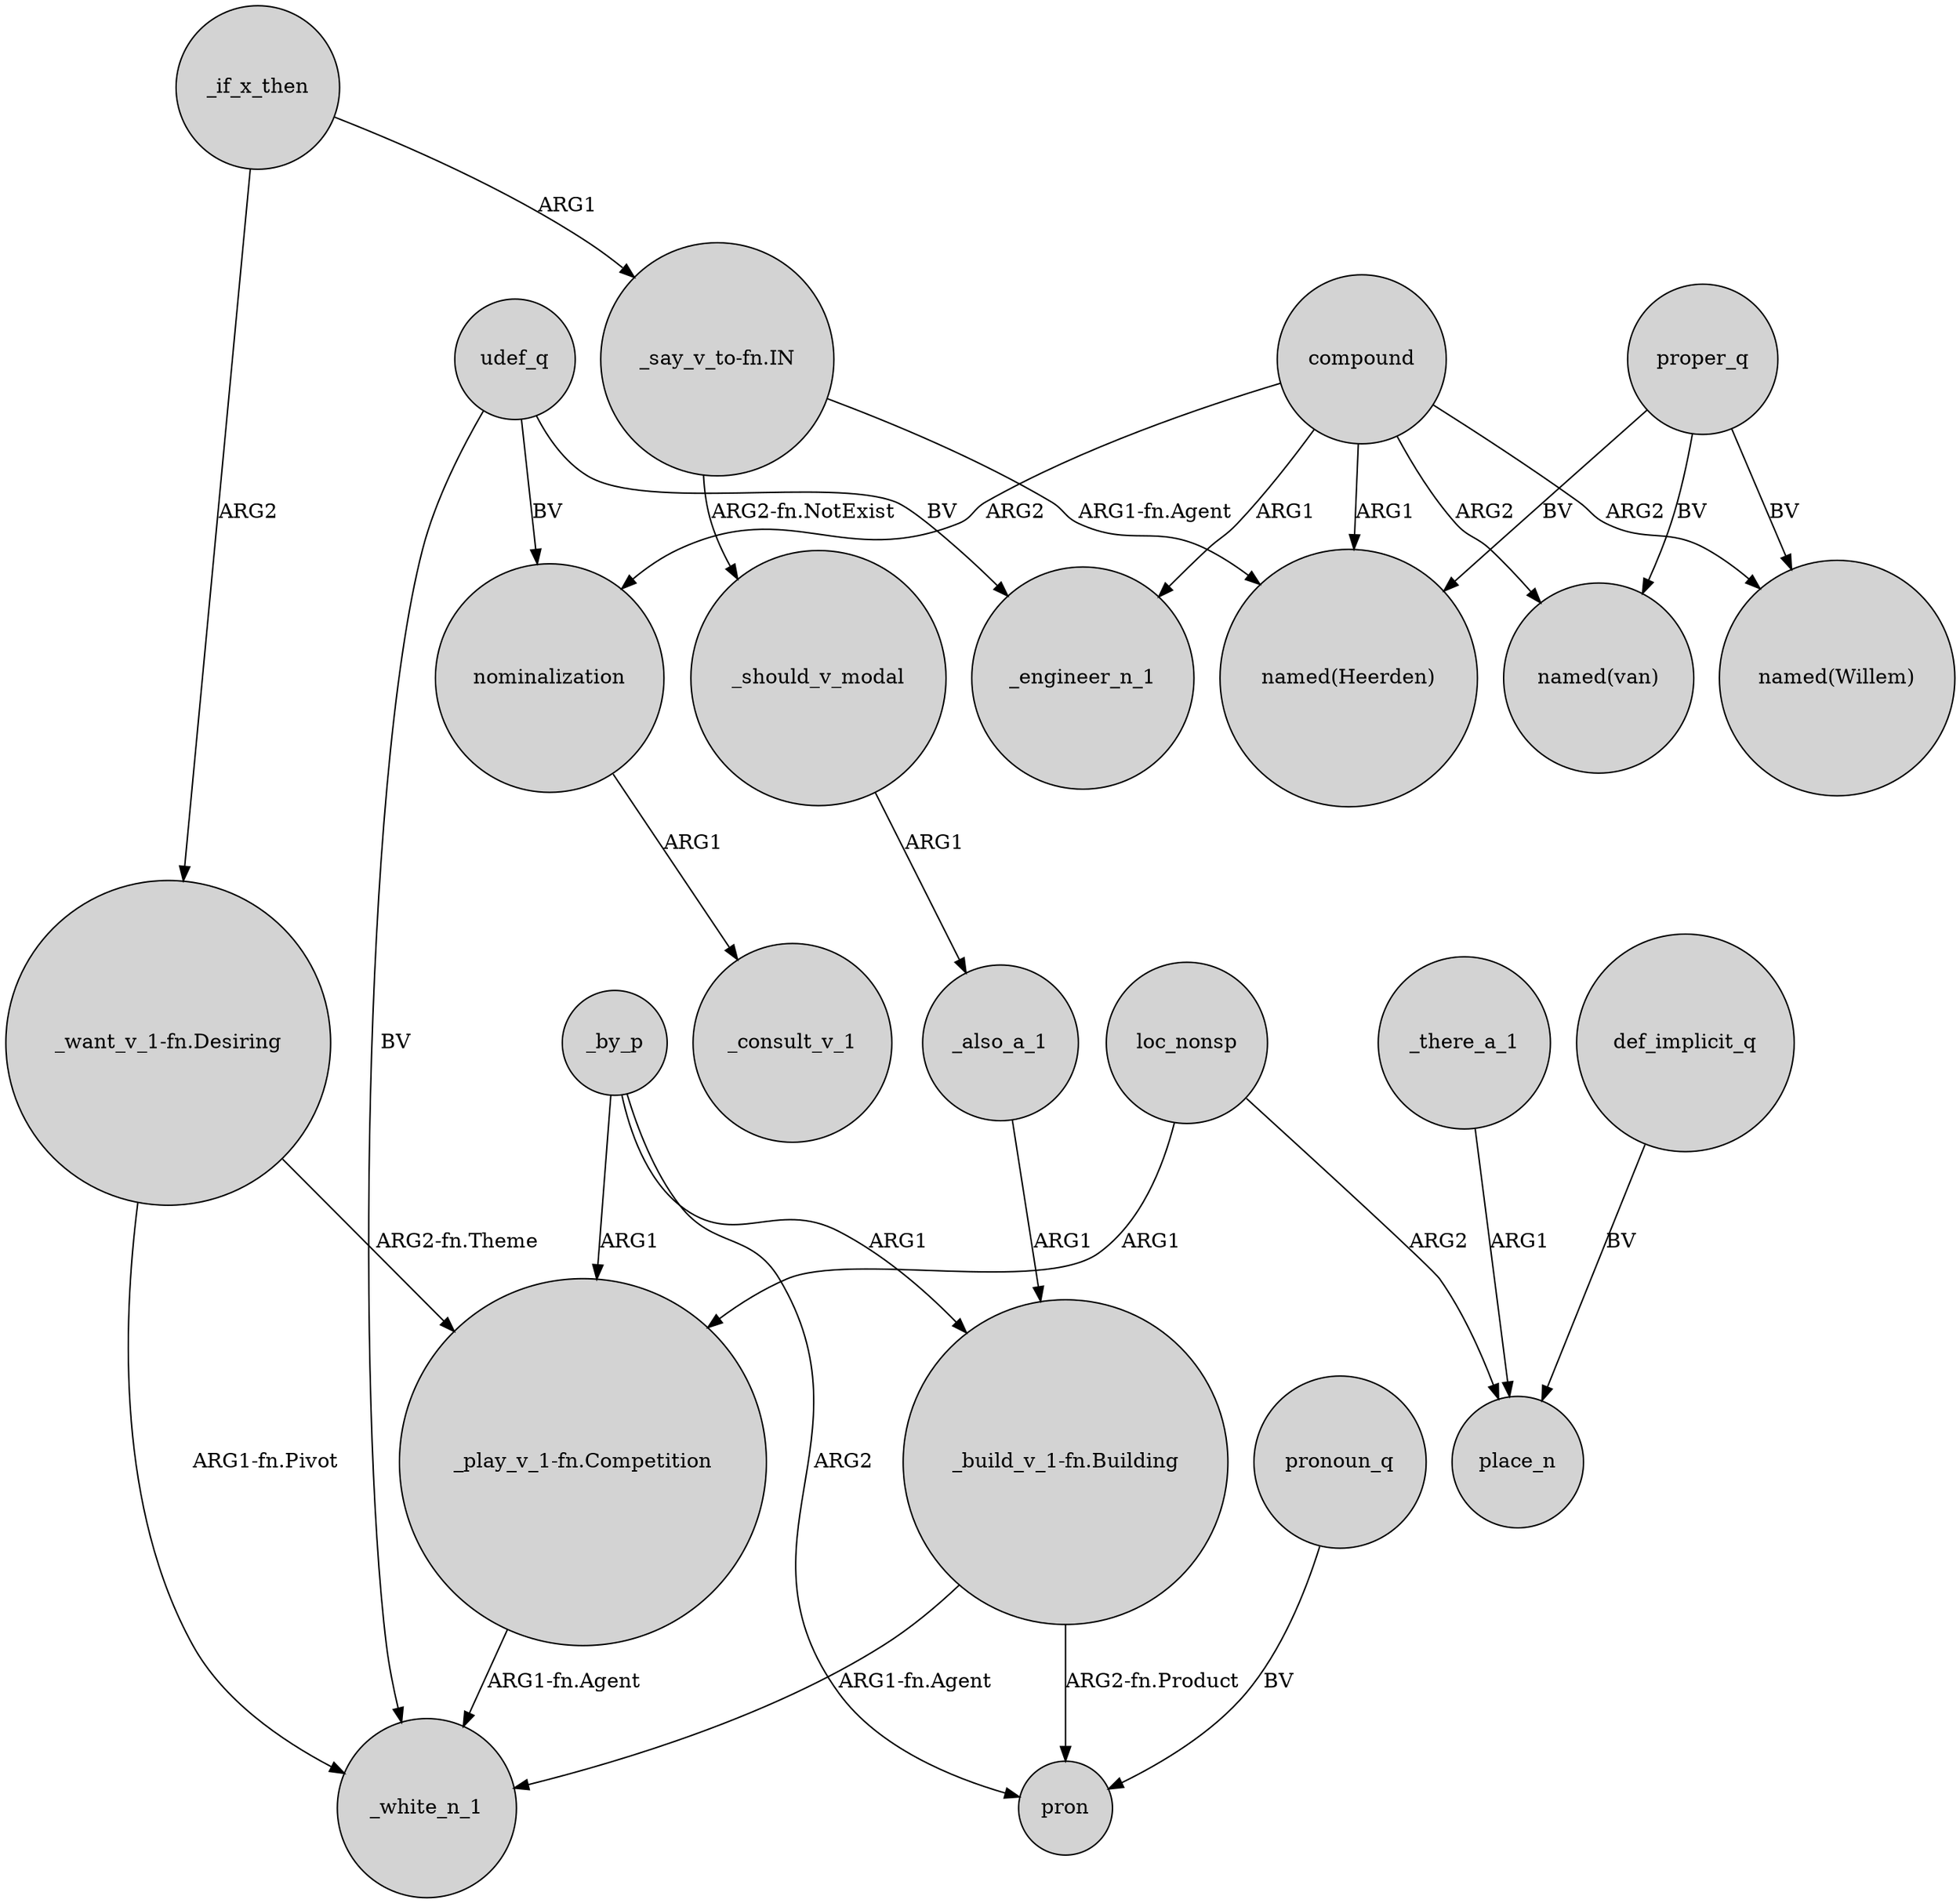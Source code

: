 digraph {
	node [shape=circle style=filled]
	_if_x_then -> "_want_v_1-fn.Desiring" [label=ARG2]
	udef_q -> _engineer_n_1 [label=BV]
	_also_a_1 -> "_build_v_1-fn.Building" [label=ARG1]
	"_say_v_to-fn.IN" -> _should_v_modal [label="ARG2-fn.NotExist"]
	"_build_v_1-fn.Building" -> pron [label="ARG2-fn.Product"]
	_by_p -> pron [label=ARG2]
	compound -> "named(Heerden)" [label=ARG1]
	_by_p -> "_play_v_1-fn.Competition" [label=ARG1]
	proper_q -> "named(van)" [label=BV]
	udef_q -> _white_n_1 [label=BV]
	loc_nonsp -> "_play_v_1-fn.Competition" [label=ARG1]
	def_implicit_q -> place_n [label=BV]
	proper_q -> "named(Heerden)" [label=BV]
	compound -> nominalization [label=ARG2]
	_by_p -> "_build_v_1-fn.Building" [label=ARG1]
	"_say_v_to-fn.IN" -> "named(Heerden)" [label="ARG1-fn.Agent"]
	_if_x_then -> "_say_v_to-fn.IN" [label=ARG1]
	pronoun_q -> pron [label=BV]
	"_build_v_1-fn.Building" -> _white_n_1 [label="ARG1-fn.Agent"]
	compound -> "named(Willem)" [label=ARG2]
	_should_v_modal -> _also_a_1 [label=ARG1]
	udef_q -> nominalization [label=BV]
	compound -> "named(van)" [label=ARG2]
	loc_nonsp -> place_n [label=ARG2]
	"_want_v_1-fn.Desiring" -> _white_n_1 [label="ARG1-fn.Pivot"]
	"_play_v_1-fn.Competition" -> _white_n_1 [label="ARG1-fn.Agent"]
	proper_q -> "named(Willem)" [label=BV]
	nominalization -> _consult_v_1 [label=ARG1]
	compound -> _engineer_n_1 [label=ARG1]
	"_want_v_1-fn.Desiring" -> "_play_v_1-fn.Competition" [label="ARG2-fn.Theme"]
	_there_a_1 -> place_n [label=ARG1]
}
